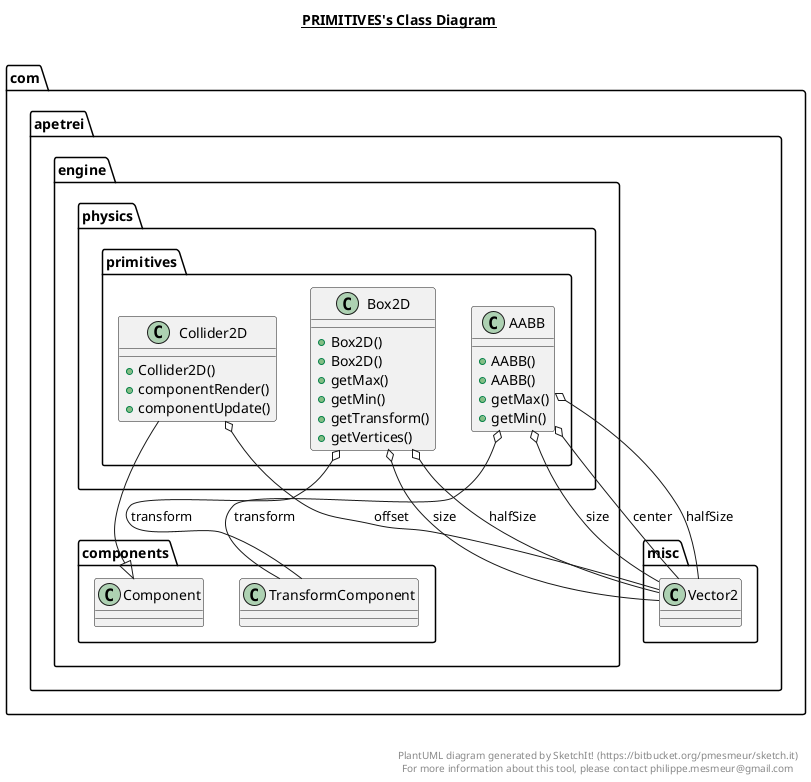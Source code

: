 @startuml

title __PRIMITIVES's Class Diagram__\n

  namespace com.apetrei.engine {
    namespace physics.primitives {
      class com.apetrei.engine.physics.primitives.AABB {
          + AABB()
          + AABB()
          + getMax()
          + getMin()
      }
    }
  }
  

  namespace com.apetrei.engine {
    namespace physics.primitives {
      class com.apetrei.engine.physics.primitives.Box2D {
          + Box2D()
          + Box2D()
          + getMax()
          + getMin()
          + getTransform()
          + getVertices()
      }
    }
  }
  

  namespace com.apetrei.engine {
    namespace physics.primitives {
      class com.apetrei.engine.physics.primitives.Collider2D {
          + Collider2D()
          + componentRender()
          + componentUpdate()
      }
    }
  }
  

  com.apetrei.engine.physics.primitives.AABB o-- com.apetrei.misc.Vector2 : center
  com.apetrei.engine.physics.primitives.AABB o-- com.apetrei.misc.Vector2 : halfSize
  com.apetrei.engine.physics.primitives.AABB o-- com.apetrei.misc.Vector2 : size
  com.apetrei.engine.physics.primitives.AABB o-- com.apetrei.engine.components.TransformComponent : transform
  com.apetrei.engine.physics.primitives.Box2D o-- com.apetrei.misc.Vector2 : halfSize
  com.apetrei.engine.physics.primitives.Box2D o-- com.apetrei.misc.Vector2 : size
  com.apetrei.engine.physics.primitives.Box2D o-- com.apetrei.engine.components.TransformComponent : transform
  com.apetrei.engine.physics.primitives.Collider2D -up-|> com.apetrei.engine.components.Component
  com.apetrei.engine.physics.primitives.Collider2D o-- com.apetrei.misc.Vector2 : offset


right footer


PlantUML diagram generated by SketchIt! (https://bitbucket.org/pmesmeur/sketch.it)
For more information about this tool, please contact philippe.mesmeur@gmail.com
endfooter

@enduml
